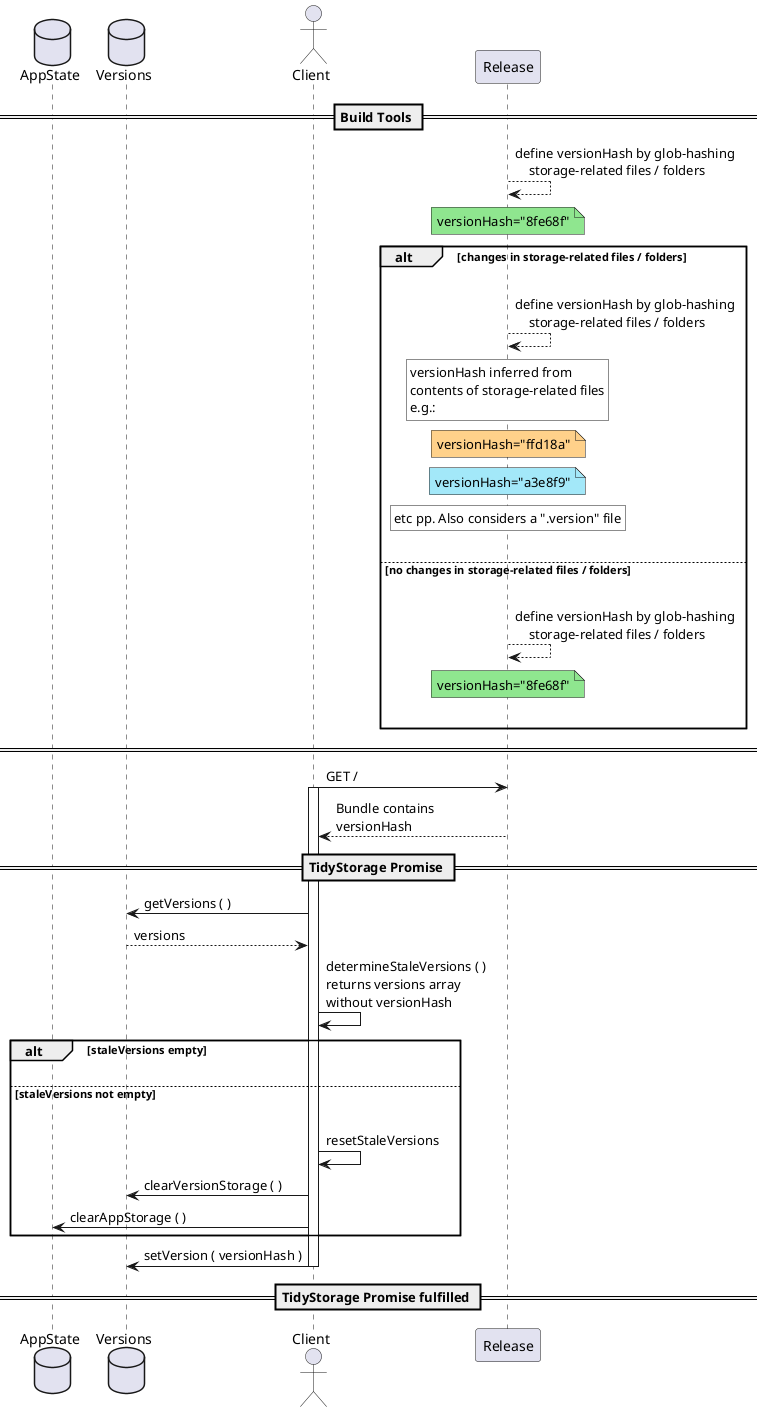 @startuml
skinparam ParticipantPadding 20
skinparam BoxPadding 10
database AppState
database Versions
actor Client
participant Release

== Build Tools ==

Release --> Release: define versionHash by glob-hashing\n    storage-related files / folders

note over Release #8fe68f: versionHash="8fe68f"

alt changes in storage-related files / folders
    |||
    Release --> Release: define versionHash by glob-hashing\n    storage-related files / folders

    rnote over Release #fff: versionHash inferred from\ncontents of storage-related files\ne.g.:
    note over Release #ffd18a: versionHash="ffd18a"
    note over Release #a3e8f9: versionHash="a3e8f9"
    rnote over Release #fff: etc pp. Also considers a \'".version\'" file
|||
else no changes in storage-related files / folders
|||
    Release --> Release: define versionHash by glob-hashing\n    storage-related files / folders
    note over Release #8fe68f: versionHash="8fe68f"
|||
end

==  ==

Client -> Release: GET /

activate Client

Release --> Client: Bundle contains\nversionHash

== TidyStorage Promise ==

Client -> Versions: getVersions ( )
Versions --> Client: versions

Client -> Client: determineStaleVersions ( )\nreturns versions array\nwithout versionHash

alt staleVersions empty
|||
else staleVersions not empty
|||
   Client -> Client: resetStaleVersions
   Client -> Versions: clearVersionStorage ( )
   Client -> AppState: clearAppStorage ( )
end

Client -> Versions: setVersion ( versionHash )

deactivate Client

== TidyStorage Promise fulfilled ==

@enduml
